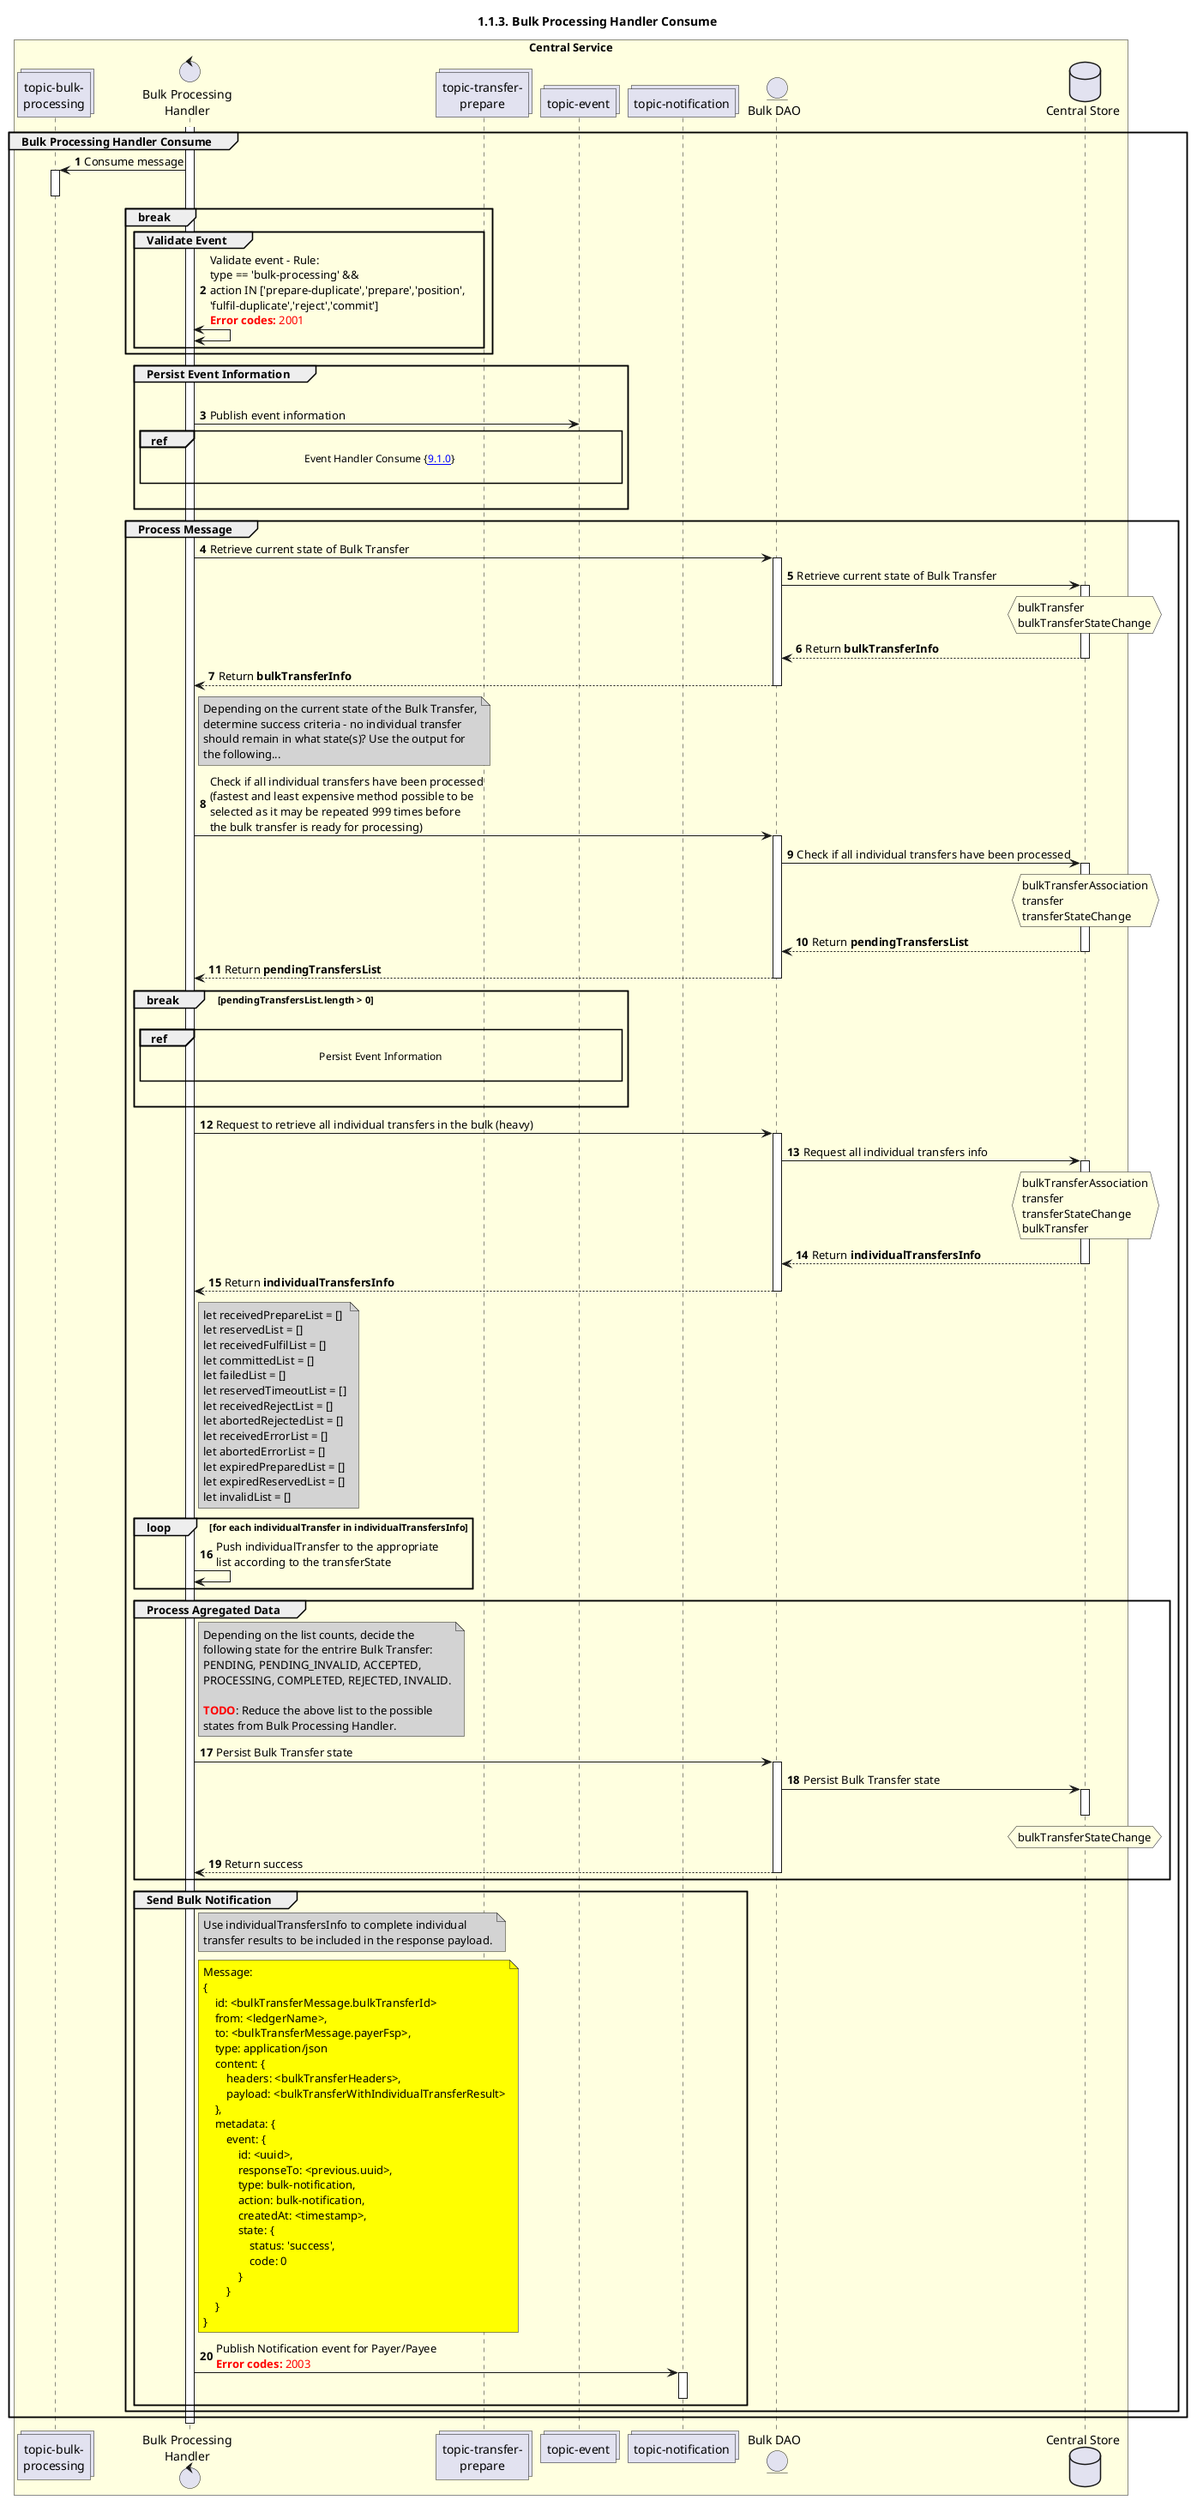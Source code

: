 /'*****
 License
 --------------
 Copyright © 2017 Bill & Melinda Gates Foundation
 The Mojaloop files are made available by the Bill & Melinda Gates Foundation under the Apache License, Version 2.0 (the "License") and you may not use these files except in compliance with the License. You may obtain a copy of the License at
 http://www.apache.org/licenses/LICENSE-2.0
 Unless required by applicable law or agreed to in writing, the Mojaloop files are distributed on an "AS IS" BASIS, WITHOUT WARRANTIES OR CONDITIONS OF ANY KIND, either express or implied. See the License for the specific language governing permissions and limitations under the License.
 Contributors
 --------------
 This is the official list of the Mojaloop project contributors for this file.
 Names of the original copyright holders (individuals or organizations)
 should be listed with a '*' in the first column. People who have
 contributed from an organization can be listed under the organization
 that actually holds the copyright for their contributions (see the
 Gates Foundation organization for an example). Those individuals should have
 their names indented and be marked with a '-'. Email address can be added
 optionally within square brackets <email>.
 * Gates Foundation
 - Name Surname <name.surname@gatesfoundation.com>

 * Georgi Georgiev <georgi.georgiev@modusbox.com>
 --------------
 ******'/

@startuml
' declare title
title 1.1.3. Bulk Processing Handler Consume

autonumber

' Actor Keys:
'   boundary - APIs/Interfaces, etc
'   collections - Kafka Topics
'   control - Kafka Consumers
'   entity - Database Access Objects
'   database - Database Persistance Store

' declare actors
collections "topic-bulk-\nprocessing" as TOPIC_BULK_PROCESSING
control "Bulk Processing\nHandler" as BULK_PROC_HANDLER
collections "topic-transfer-\nprepare" as TOPIC_TRANSFER_PREPARE
collections "topic-event" as TOPIC_EVENTS
collections "topic-notification" as TOPIC_NOTIFICATION
entity "Bulk DAO" as BULK_DAO
database "Central Store" as DB

box "Central Service" #LightYellow
    participant TOPIC_BULK_PROCESSING
    participant BULK_PROC_HANDLER
    participant TOPIC_TRANSFER_PREPARE
    participant TOPIC_EVENTS
    participant TOPIC_NOTIFICATION
    participant BULK_DAO
    participant DB
end box

' start flow
activate BULK_PROC_HANDLER
group Bulk Processing Handler Consume
    TOPIC_BULK_PROCESSING <- BULK_PROC_HANDLER: Consume message
    activate TOPIC_BULK_PROCESSING
    deactivate TOPIC_BULK_PROCESSING

    break
        group Validate Event
            BULK_PROC_HANDLER <-> BULK_PROC_HANDLER: Validate event - Rule:\ntype == 'bulk-processing' && \naction IN ['prepare-duplicate','prepare','position',\n'fulfil-duplicate','reject','commit']\n<color #FF0000><b>Error codes:</b> 2001</color>
        end
    end

    group Persist Event Information
        |||
        BULK_PROC_HANDLER -> TOPIC_EVENTS: Publish event information
        ref over BULK_PROC_HANDLER, TOPIC_EVENTS:  Event Handler Consume {[[https://TODO-input-path-to/**/seq-event-9.1.0.svg 9.1.0]]} \n
        |||
    end

    group Process Message
        BULK_PROC_HANDLER -> BULK_DAO: Retrieve current state of Bulk Transfer
        activate BULK_DAO
        BULK_DAO -> DB: Retrieve current state of Bulk Transfer
        activate DB
        hnote over DB #lightyellow
            bulkTransfer
            bulkTransferStateChange
        end note
        BULK_DAO <-- DB: Return **bulkTransferInfo**
        deactivate DB
        BULK_PROC_HANDLER <-- BULK_DAO: Return **bulkTransferInfo**
        deactivate BULK_DAO

        note right of BULK_PROC_HANDLER #lightgrey
            Depending on the current state of the Bulk Transfer,
            determine success criteria - no individual transfer
            should remain in what state(s)? Use the output for
            the following...
        end note

        BULK_PROC_HANDLER -> BULK_DAO: Check if all individual transfers have been processed\n(fastest and least expensive method possible to be\nselected as it may be repeated 999 times before\nthe bulk transfer is ready for processing)
        activate BULK_DAO
        BULK_DAO -> DB: Check if all individual transfers have been processed
        activate DB
        hnote over DB #lightyellow
            bulkTransferAssociation
            transfer
            transferStateChange
        end note
        BULK_DAO <-- DB: Return **pendingTransfersList**
        deactivate DB
        BULK_PROC_HANDLER <-- BULK_DAO: Return **pendingTransfersList**
        deactivate BULK_DAO

        break pendingTransfersList.length > 0
            |||
            ref over BULK_PROC_HANDLER, TOPIC_EVENTS: Persist Event Information\n
            |||
        end

        BULK_PROC_HANDLER -> BULK_DAO: Request to retrieve all individual transfers in the bulk (heavy)
        activate BULK_DAO
        BULK_DAO -> DB: Request all individual transfers info
        activate DB
        hnote over DB #lightyellow
            bulkTransferAssociation
            transfer
            transferStateChange
            bulkTransfer
        end note
        BULK_DAO <-- DB: Return **individualTransfersInfo**
        deactivate DB
        BULK_PROC_HANDLER <-- BULK_DAO: Return **individualTransfersInfo**
        deactivate BULK_DAO

        note right of BULK_PROC_HANDLER #lightgrey
            let receivedPrepareList = []
            let reservedList = []
            let receivedFulfilList = []
            let committedList = []
            let failedList = []
            let reservedTimeoutList = []
            let receivedRejectList = []
            let abortedRejectedList = []
            let receivedErrorList = []
            let abortedErrorList = []
            let expiredPreparedList = []
            let expiredReservedList = []
            let invalidList = []
        end note
        loop for each individualTransfer in individualTransfersInfo
            BULK_PROC_HANDLER -> BULK_PROC_HANDLER: Push individualTransfer to the appropriate\nlist according to the transferState
        end

        group Process Agregated Data
            note right of BULK_PROC_HANDLER #lightgrey
                Depending on the list counts, decide the
                following state for the entrire Bulk Transfer:
                PENDING, PENDING_INVALID, ACCEPTED,
                PROCESSING, COMPLETED, REJECTED, INVALID.

                **<color #red>TODO</color>**: Reduce the above list to the possible
                states from Bulk Processing Handler.
            end note

            BULK_PROC_HANDLER -> BULK_DAO: Persist Bulk Transfer state
            activate BULK_DAO
            BULK_DAO -> DB: Persist Bulk Transfer state
            activate DB
            deactivate DB
            hnote over DB #lightyellow
                bulkTransferStateChange
            end note
            BULK_PROC_HANDLER <-- BULK_DAO: Return success
            deactivate BULK_DAO
        end

        group Send Bulk Notification
            note right of BULK_PROC_HANDLER #lightgrey
                Use individualTransfersInfo to complete individual
                transfer results to be included in the response payload.
            end note
            note right of BULK_PROC_HANDLER #yellow
                Message:
                {
                    id: <bulkTransferMessage.bulkTransferId>
                    from: <ledgerName>,
                    to: <bulkTransferMessage.payerFsp>,
                    type: application/json
                    content: {
                        headers: <bulkTransferHeaders>,
                        payload: <bulkTransferWithIndividualTransferResult>
                    },
                    metadata: {
                        event: {
                            id: <uuid>,
                            responseTo: <previous.uuid>,
                            type: bulk-notification,
                            action: bulk-notification,
                            createdAt: <timestamp>,
                            state: {
                                status: 'success',
                                code: 0
                            }
                        }
                    }
                }
            end note
            BULK_PROC_HANDLER -> TOPIC_NOTIFICATION: Publish Notification event for Payer/Payee\n<color #FF0000><b>Error codes:</b> 2003</color>
            activate TOPIC_NOTIFICATION
            deactivate TOPIC_NOTIFICATION
        end
    end
end
deactivate BULK_PROC_HANDLER
@enduml

